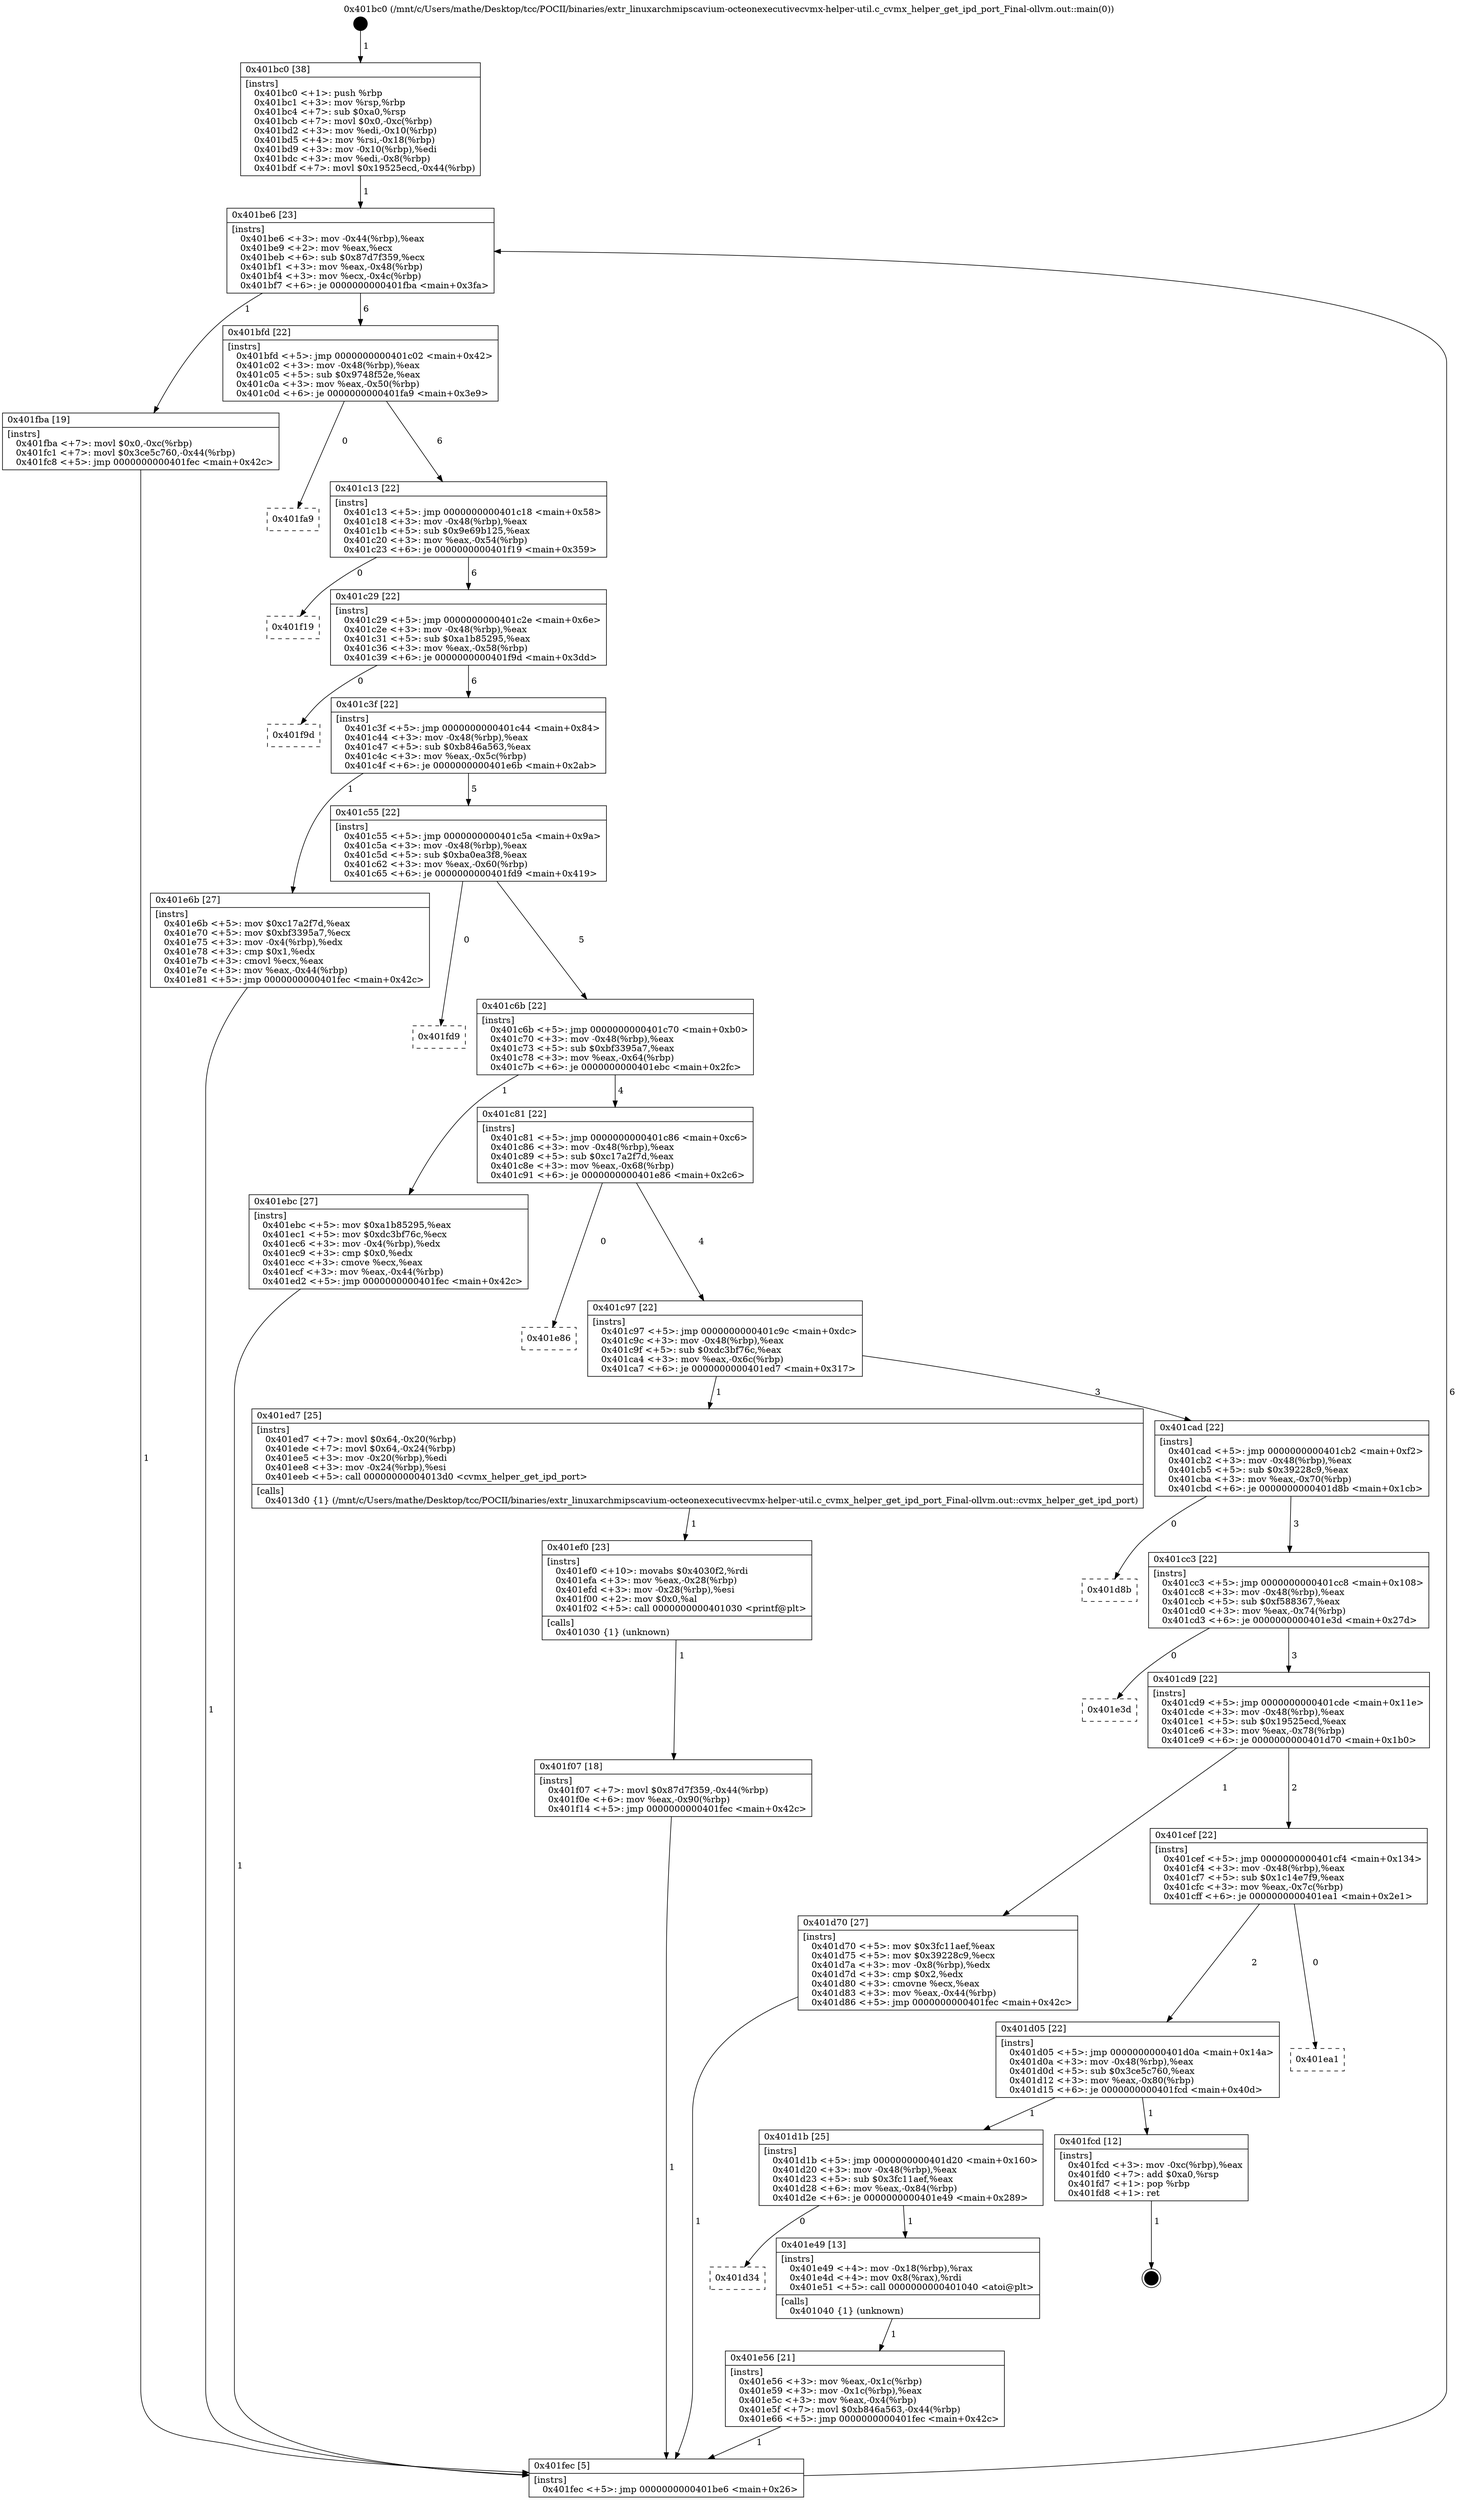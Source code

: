 digraph "0x401bc0" {
  label = "0x401bc0 (/mnt/c/Users/mathe/Desktop/tcc/POCII/binaries/extr_linuxarchmipscavium-octeonexecutivecvmx-helper-util.c_cvmx_helper_get_ipd_port_Final-ollvm.out::main(0))"
  labelloc = "t"
  node[shape=record]

  Entry [label="",width=0.3,height=0.3,shape=circle,fillcolor=black,style=filled]
  "0x401be6" [label="{
     0x401be6 [23]\l
     | [instrs]\l
     &nbsp;&nbsp;0x401be6 \<+3\>: mov -0x44(%rbp),%eax\l
     &nbsp;&nbsp;0x401be9 \<+2\>: mov %eax,%ecx\l
     &nbsp;&nbsp;0x401beb \<+6\>: sub $0x87d7f359,%ecx\l
     &nbsp;&nbsp;0x401bf1 \<+3\>: mov %eax,-0x48(%rbp)\l
     &nbsp;&nbsp;0x401bf4 \<+3\>: mov %ecx,-0x4c(%rbp)\l
     &nbsp;&nbsp;0x401bf7 \<+6\>: je 0000000000401fba \<main+0x3fa\>\l
  }"]
  "0x401fba" [label="{
     0x401fba [19]\l
     | [instrs]\l
     &nbsp;&nbsp;0x401fba \<+7\>: movl $0x0,-0xc(%rbp)\l
     &nbsp;&nbsp;0x401fc1 \<+7\>: movl $0x3ce5c760,-0x44(%rbp)\l
     &nbsp;&nbsp;0x401fc8 \<+5\>: jmp 0000000000401fec \<main+0x42c\>\l
  }"]
  "0x401bfd" [label="{
     0x401bfd [22]\l
     | [instrs]\l
     &nbsp;&nbsp;0x401bfd \<+5\>: jmp 0000000000401c02 \<main+0x42\>\l
     &nbsp;&nbsp;0x401c02 \<+3\>: mov -0x48(%rbp),%eax\l
     &nbsp;&nbsp;0x401c05 \<+5\>: sub $0x9748f52e,%eax\l
     &nbsp;&nbsp;0x401c0a \<+3\>: mov %eax,-0x50(%rbp)\l
     &nbsp;&nbsp;0x401c0d \<+6\>: je 0000000000401fa9 \<main+0x3e9\>\l
  }"]
  Exit [label="",width=0.3,height=0.3,shape=circle,fillcolor=black,style=filled,peripheries=2]
  "0x401fa9" [label="{
     0x401fa9\l
  }", style=dashed]
  "0x401c13" [label="{
     0x401c13 [22]\l
     | [instrs]\l
     &nbsp;&nbsp;0x401c13 \<+5\>: jmp 0000000000401c18 \<main+0x58\>\l
     &nbsp;&nbsp;0x401c18 \<+3\>: mov -0x48(%rbp),%eax\l
     &nbsp;&nbsp;0x401c1b \<+5\>: sub $0x9e69b125,%eax\l
     &nbsp;&nbsp;0x401c20 \<+3\>: mov %eax,-0x54(%rbp)\l
     &nbsp;&nbsp;0x401c23 \<+6\>: je 0000000000401f19 \<main+0x359\>\l
  }"]
  "0x401f07" [label="{
     0x401f07 [18]\l
     | [instrs]\l
     &nbsp;&nbsp;0x401f07 \<+7\>: movl $0x87d7f359,-0x44(%rbp)\l
     &nbsp;&nbsp;0x401f0e \<+6\>: mov %eax,-0x90(%rbp)\l
     &nbsp;&nbsp;0x401f14 \<+5\>: jmp 0000000000401fec \<main+0x42c\>\l
  }"]
  "0x401f19" [label="{
     0x401f19\l
  }", style=dashed]
  "0x401c29" [label="{
     0x401c29 [22]\l
     | [instrs]\l
     &nbsp;&nbsp;0x401c29 \<+5\>: jmp 0000000000401c2e \<main+0x6e\>\l
     &nbsp;&nbsp;0x401c2e \<+3\>: mov -0x48(%rbp),%eax\l
     &nbsp;&nbsp;0x401c31 \<+5\>: sub $0xa1b85295,%eax\l
     &nbsp;&nbsp;0x401c36 \<+3\>: mov %eax,-0x58(%rbp)\l
     &nbsp;&nbsp;0x401c39 \<+6\>: je 0000000000401f9d \<main+0x3dd\>\l
  }"]
  "0x401ef0" [label="{
     0x401ef0 [23]\l
     | [instrs]\l
     &nbsp;&nbsp;0x401ef0 \<+10\>: movabs $0x4030f2,%rdi\l
     &nbsp;&nbsp;0x401efa \<+3\>: mov %eax,-0x28(%rbp)\l
     &nbsp;&nbsp;0x401efd \<+3\>: mov -0x28(%rbp),%esi\l
     &nbsp;&nbsp;0x401f00 \<+2\>: mov $0x0,%al\l
     &nbsp;&nbsp;0x401f02 \<+5\>: call 0000000000401030 \<printf@plt\>\l
     | [calls]\l
     &nbsp;&nbsp;0x401030 \{1\} (unknown)\l
  }"]
  "0x401f9d" [label="{
     0x401f9d\l
  }", style=dashed]
  "0x401c3f" [label="{
     0x401c3f [22]\l
     | [instrs]\l
     &nbsp;&nbsp;0x401c3f \<+5\>: jmp 0000000000401c44 \<main+0x84\>\l
     &nbsp;&nbsp;0x401c44 \<+3\>: mov -0x48(%rbp),%eax\l
     &nbsp;&nbsp;0x401c47 \<+5\>: sub $0xb846a563,%eax\l
     &nbsp;&nbsp;0x401c4c \<+3\>: mov %eax,-0x5c(%rbp)\l
     &nbsp;&nbsp;0x401c4f \<+6\>: je 0000000000401e6b \<main+0x2ab\>\l
  }"]
  "0x401e56" [label="{
     0x401e56 [21]\l
     | [instrs]\l
     &nbsp;&nbsp;0x401e56 \<+3\>: mov %eax,-0x1c(%rbp)\l
     &nbsp;&nbsp;0x401e59 \<+3\>: mov -0x1c(%rbp),%eax\l
     &nbsp;&nbsp;0x401e5c \<+3\>: mov %eax,-0x4(%rbp)\l
     &nbsp;&nbsp;0x401e5f \<+7\>: movl $0xb846a563,-0x44(%rbp)\l
     &nbsp;&nbsp;0x401e66 \<+5\>: jmp 0000000000401fec \<main+0x42c\>\l
  }"]
  "0x401e6b" [label="{
     0x401e6b [27]\l
     | [instrs]\l
     &nbsp;&nbsp;0x401e6b \<+5\>: mov $0xc17a2f7d,%eax\l
     &nbsp;&nbsp;0x401e70 \<+5\>: mov $0xbf3395a7,%ecx\l
     &nbsp;&nbsp;0x401e75 \<+3\>: mov -0x4(%rbp),%edx\l
     &nbsp;&nbsp;0x401e78 \<+3\>: cmp $0x1,%edx\l
     &nbsp;&nbsp;0x401e7b \<+3\>: cmovl %ecx,%eax\l
     &nbsp;&nbsp;0x401e7e \<+3\>: mov %eax,-0x44(%rbp)\l
     &nbsp;&nbsp;0x401e81 \<+5\>: jmp 0000000000401fec \<main+0x42c\>\l
  }"]
  "0x401c55" [label="{
     0x401c55 [22]\l
     | [instrs]\l
     &nbsp;&nbsp;0x401c55 \<+5\>: jmp 0000000000401c5a \<main+0x9a\>\l
     &nbsp;&nbsp;0x401c5a \<+3\>: mov -0x48(%rbp),%eax\l
     &nbsp;&nbsp;0x401c5d \<+5\>: sub $0xba0ea3f8,%eax\l
     &nbsp;&nbsp;0x401c62 \<+3\>: mov %eax,-0x60(%rbp)\l
     &nbsp;&nbsp;0x401c65 \<+6\>: je 0000000000401fd9 \<main+0x419\>\l
  }"]
  "0x401d34" [label="{
     0x401d34\l
  }", style=dashed]
  "0x401fd9" [label="{
     0x401fd9\l
  }", style=dashed]
  "0x401c6b" [label="{
     0x401c6b [22]\l
     | [instrs]\l
     &nbsp;&nbsp;0x401c6b \<+5\>: jmp 0000000000401c70 \<main+0xb0\>\l
     &nbsp;&nbsp;0x401c70 \<+3\>: mov -0x48(%rbp),%eax\l
     &nbsp;&nbsp;0x401c73 \<+5\>: sub $0xbf3395a7,%eax\l
     &nbsp;&nbsp;0x401c78 \<+3\>: mov %eax,-0x64(%rbp)\l
     &nbsp;&nbsp;0x401c7b \<+6\>: je 0000000000401ebc \<main+0x2fc\>\l
  }"]
  "0x401e49" [label="{
     0x401e49 [13]\l
     | [instrs]\l
     &nbsp;&nbsp;0x401e49 \<+4\>: mov -0x18(%rbp),%rax\l
     &nbsp;&nbsp;0x401e4d \<+4\>: mov 0x8(%rax),%rdi\l
     &nbsp;&nbsp;0x401e51 \<+5\>: call 0000000000401040 \<atoi@plt\>\l
     | [calls]\l
     &nbsp;&nbsp;0x401040 \{1\} (unknown)\l
  }"]
  "0x401ebc" [label="{
     0x401ebc [27]\l
     | [instrs]\l
     &nbsp;&nbsp;0x401ebc \<+5\>: mov $0xa1b85295,%eax\l
     &nbsp;&nbsp;0x401ec1 \<+5\>: mov $0xdc3bf76c,%ecx\l
     &nbsp;&nbsp;0x401ec6 \<+3\>: mov -0x4(%rbp),%edx\l
     &nbsp;&nbsp;0x401ec9 \<+3\>: cmp $0x0,%edx\l
     &nbsp;&nbsp;0x401ecc \<+3\>: cmove %ecx,%eax\l
     &nbsp;&nbsp;0x401ecf \<+3\>: mov %eax,-0x44(%rbp)\l
     &nbsp;&nbsp;0x401ed2 \<+5\>: jmp 0000000000401fec \<main+0x42c\>\l
  }"]
  "0x401c81" [label="{
     0x401c81 [22]\l
     | [instrs]\l
     &nbsp;&nbsp;0x401c81 \<+5\>: jmp 0000000000401c86 \<main+0xc6\>\l
     &nbsp;&nbsp;0x401c86 \<+3\>: mov -0x48(%rbp),%eax\l
     &nbsp;&nbsp;0x401c89 \<+5\>: sub $0xc17a2f7d,%eax\l
     &nbsp;&nbsp;0x401c8e \<+3\>: mov %eax,-0x68(%rbp)\l
     &nbsp;&nbsp;0x401c91 \<+6\>: je 0000000000401e86 \<main+0x2c6\>\l
  }"]
  "0x401d1b" [label="{
     0x401d1b [25]\l
     | [instrs]\l
     &nbsp;&nbsp;0x401d1b \<+5\>: jmp 0000000000401d20 \<main+0x160\>\l
     &nbsp;&nbsp;0x401d20 \<+3\>: mov -0x48(%rbp),%eax\l
     &nbsp;&nbsp;0x401d23 \<+5\>: sub $0x3fc11aef,%eax\l
     &nbsp;&nbsp;0x401d28 \<+6\>: mov %eax,-0x84(%rbp)\l
     &nbsp;&nbsp;0x401d2e \<+6\>: je 0000000000401e49 \<main+0x289\>\l
  }"]
  "0x401e86" [label="{
     0x401e86\l
  }", style=dashed]
  "0x401c97" [label="{
     0x401c97 [22]\l
     | [instrs]\l
     &nbsp;&nbsp;0x401c97 \<+5\>: jmp 0000000000401c9c \<main+0xdc\>\l
     &nbsp;&nbsp;0x401c9c \<+3\>: mov -0x48(%rbp),%eax\l
     &nbsp;&nbsp;0x401c9f \<+5\>: sub $0xdc3bf76c,%eax\l
     &nbsp;&nbsp;0x401ca4 \<+3\>: mov %eax,-0x6c(%rbp)\l
     &nbsp;&nbsp;0x401ca7 \<+6\>: je 0000000000401ed7 \<main+0x317\>\l
  }"]
  "0x401fcd" [label="{
     0x401fcd [12]\l
     | [instrs]\l
     &nbsp;&nbsp;0x401fcd \<+3\>: mov -0xc(%rbp),%eax\l
     &nbsp;&nbsp;0x401fd0 \<+7\>: add $0xa0,%rsp\l
     &nbsp;&nbsp;0x401fd7 \<+1\>: pop %rbp\l
     &nbsp;&nbsp;0x401fd8 \<+1\>: ret\l
  }"]
  "0x401ed7" [label="{
     0x401ed7 [25]\l
     | [instrs]\l
     &nbsp;&nbsp;0x401ed7 \<+7\>: movl $0x64,-0x20(%rbp)\l
     &nbsp;&nbsp;0x401ede \<+7\>: movl $0x64,-0x24(%rbp)\l
     &nbsp;&nbsp;0x401ee5 \<+3\>: mov -0x20(%rbp),%edi\l
     &nbsp;&nbsp;0x401ee8 \<+3\>: mov -0x24(%rbp),%esi\l
     &nbsp;&nbsp;0x401eeb \<+5\>: call 00000000004013d0 \<cvmx_helper_get_ipd_port\>\l
     | [calls]\l
     &nbsp;&nbsp;0x4013d0 \{1\} (/mnt/c/Users/mathe/Desktop/tcc/POCII/binaries/extr_linuxarchmipscavium-octeonexecutivecvmx-helper-util.c_cvmx_helper_get_ipd_port_Final-ollvm.out::cvmx_helper_get_ipd_port)\l
  }"]
  "0x401cad" [label="{
     0x401cad [22]\l
     | [instrs]\l
     &nbsp;&nbsp;0x401cad \<+5\>: jmp 0000000000401cb2 \<main+0xf2\>\l
     &nbsp;&nbsp;0x401cb2 \<+3\>: mov -0x48(%rbp),%eax\l
     &nbsp;&nbsp;0x401cb5 \<+5\>: sub $0x39228c9,%eax\l
     &nbsp;&nbsp;0x401cba \<+3\>: mov %eax,-0x70(%rbp)\l
     &nbsp;&nbsp;0x401cbd \<+6\>: je 0000000000401d8b \<main+0x1cb\>\l
  }"]
  "0x401d05" [label="{
     0x401d05 [22]\l
     | [instrs]\l
     &nbsp;&nbsp;0x401d05 \<+5\>: jmp 0000000000401d0a \<main+0x14a\>\l
     &nbsp;&nbsp;0x401d0a \<+3\>: mov -0x48(%rbp),%eax\l
     &nbsp;&nbsp;0x401d0d \<+5\>: sub $0x3ce5c760,%eax\l
     &nbsp;&nbsp;0x401d12 \<+3\>: mov %eax,-0x80(%rbp)\l
     &nbsp;&nbsp;0x401d15 \<+6\>: je 0000000000401fcd \<main+0x40d\>\l
  }"]
  "0x401d8b" [label="{
     0x401d8b\l
  }", style=dashed]
  "0x401cc3" [label="{
     0x401cc3 [22]\l
     | [instrs]\l
     &nbsp;&nbsp;0x401cc3 \<+5\>: jmp 0000000000401cc8 \<main+0x108\>\l
     &nbsp;&nbsp;0x401cc8 \<+3\>: mov -0x48(%rbp),%eax\l
     &nbsp;&nbsp;0x401ccb \<+5\>: sub $0xf588367,%eax\l
     &nbsp;&nbsp;0x401cd0 \<+3\>: mov %eax,-0x74(%rbp)\l
     &nbsp;&nbsp;0x401cd3 \<+6\>: je 0000000000401e3d \<main+0x27d\>\l
  }"]
  "0x401ea1" [label="{
     0x401ea1\l
  }", style=dashed]
  "0x401e3d" [label="{
     0x401e3d\l
  }", style=dashed]
  "0x401cd9" [label="{
     0x401cd9 [22]\l
     | [instrs]\l
     &nbsp;&nbsp;0x401cd9 \<+5\>: jmp 0000000000401cde \<main+0x11e\>\l
     &nbsp;&nbsp;0x401cde \<+3\>: mov -0x48(%rbp),%eax\l
     &nbsp;&nbsp;0x401ce1 \<+5\>: sub $0x19525ecd,%eax\l
     &nbsp;&nbsp;0x401ce6 \<+3\>: mov %eax,-0x78(%rbp)\l
     &nbsp;&nbsp;0x401ce9 \<+6\>: je 0000000000401d70 \<main+0x1b0\>\l
  }"]
  "0x401bc0" [label="{
     0x401bc0 [38]\l
     | [instrs]\l
     &nbsp;&nbsp;0x401bc0 \<+1\>: push %rbp\l
     &nbsp;&nbsp;0x401bc1 \<+3\>: mov %rsp,%rbp\l
     &nbsp;&nbsp;0x401bc4 \<+7\>: sub $0xa0,%rsp\l
     &nbsp;&nbsp;0x401bcb \<+7\>: movl $0x0,-0xc(%rbp)\l
     &nbsp;&nbsp;0x401bd2 \<+3\>: mov %edi,-0x10(%rbp)\l
     &nbsp;&nbsp;0x401bd5 \<+4\>: mov %rsi,-0x18(%rbp)\l
     &nbsp;&nbsp;0x401bd9 \<+3\>: mov -0x10(%rbp),%edi\l
     &nbsp;&nbsp;0x401bdc \<+3\>: mov %edi,-0x8(%rbp)\l
     &nbsp;&nbsp;0x401bdf \<+7\>: movl $0x19525ecd,-0x44(%rbp)\l
  }"]
  "0x401d70" [label="{
     0x401d70 [27]\l
     | [instrs]\l
     &nbsp;&nbsp;0x401d70 \<+5\>: mov $0x3fc11aef,%eax\l
     &nbsp;&nbsp;0x401d75 \<+5\>: mov $0x39228c9,%ecx\l
     &nbsp;&nbsp;0x401d7a \<+3\>: mov -0x8(%rbp),%edx\l
     &nbsp;&nbsp;0x401d7d \<+3\>: cmp $0x2,%edx\l
     &nbsp;&nbsp;0x401d80 \<+3\>: cmovne %ecx,%eax\l
     &nbsp;&nbsp;0x401d83 \<+3\>: mov %eax,-0x44(%rbp)\l
     &nbsp;&nbsp;0x401d86 \<+5\>: jmp 0000000000401fec \<main+0x42c\>\l
  }"]
  "0x401cef" [label="{
     0x401cef [22]\l
     | [instrs]\l
     &nbsp;&nbsp;0x401cef \<+5\>: jmp 0000000000401cf4 \<main+0x134\>\l
     &nbsp;&nbsp;0x401cf4 \<+3\>: mov -0x48(%rbp),%eax\l
     &nbsp;&nbsp;0x401cf7 \<+5\>: sub $0x1c14e7f9,%eax\l
     &nbsp;&nbsp;0x401cfc \<+3\>: mov %eax,-0x7c(%rbp)\l
     &nbsp;&nbsp;0x401cff \<+6\>: je 0000000000401ea1 \<main+0x2e1\>\l
  }"]
  "0x401fec" [label="{
     0x401fec [5]\l
     | [instrs]\l
     &nbsp;&nbsp;0x401fec \<+5\>: jmp 0000000000401be6 \<main+0x26\>\l
  }"]
  Entry -> "0x401bc0" [label=" 1"]
  "0x401be6" -> "0x401fba" [label=" 1"]
  "0x401be6" -> "0x401bfd" [label=" 6"]
  "0x401fcd" -> Exit [label=" 1"]
  "0x401bfd" -> "0x401fa9" [label=" 0"]
  "0x401bfd" -> "0x401c13" [label=" 6"]
  "0x401fba" -> "0x401fec" [label=" 1"]
  "0x401c13" -> "0x401f19" [label=" 0"]
  "0x401c13" -> "0x401c29" [label=" 6"]
  "0x401f07" -> "0x401fec" [label=" 1"]
  "0x401c29" -> "0x401f9d" [label=" 0"]
  "0x401c29" -> "0x401c3f" [label=" 6"]
  "0x401ef0" -> "0x401f07" [label=" 1"]
  "0x401c3f" -> "0x401e6b" [label=" 1"]
  "0x401c3f" -> "0x401c55" [label=" 5"]
  "0x401ed7" -> "0x401ef0" [label=" 1"]
  "0x401c55" -> "0x401fd9" [label=" 0"]
  "0x401c55" -> "0x401c6b" [label=" 5"]
  "0x401ebc" -> "0x401fec" [label=" 1"]
  "0x401c6b" -> "0x401ebc" [label=" 1"]
  "0x401c6b" -> "0x401c81" [label=" 4"]
  "0x401e6b" -> "0x401fec" [label=" 1"]
  "0x401c81" -> "0x401e86" [label=" 0"]
  "0x401c81" -> "0x401c97" [label=" 4"]
  "0x401e49" -> "0x401e56" [label=" 1"]
  "0x401c97" -> "0x401ed7" [label=" 1"]
  "0x401c97" -> "0x401cad" [label=" 3"]
  "0x401d1b" -> "0x401d34" [label=" 0"]
  "0x401cad" -> "0x401d8b" [label=" 0"]
  "0x401cad" -> "0x401cc3" [label=" 3"]
  "0x401e56" -> "0x401fec" [label=" 1"]
  "0x401cc3" -> "0x401e3d" [label=" 0"]
  "0x401cc3" -> "0x401cd9" [label=" 3"]
  "0x401d05" -> "0x401d1b" [label=" 1"]
  "0x401cd9" -> "0x401d70" [label=" 1"]
  "0x401cd9" -> "0x401cef" [label=" 2"]
  "0x401d70" -> "0x401fec" [label=" 1"]
  "0x401bc0" -> "0x401be6" [label=" 1"]
  "0x401fec" -> "0x401be6" [label=" 6"]
  "0x401d05" -> "0x401fcd" [label=" 1"]
  "0x401cef" -> "0x401ea1" [label=" 0"]
  "0x401cef" -> "0x401d05" [label=" 2"]
  "0x401d1b" -> "0x401e49" [label=" 1"]
}
